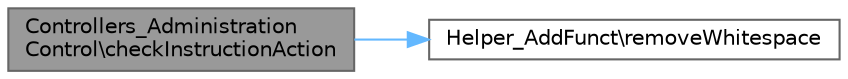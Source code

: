 digraph "Controllers_AdministrationControl\checkInstructionAction"
{
 // LATEX_PDF_SIZE
  bgcolor="transparent";
  edge [fontname=Helvetica,fontsize=10,labelfontname=Helvetica,labelfontsize=10];
  node [fontname=Helvetica,fontsize=10,shape=box,height=0.2,width=0.4];
  rankdir="LR";
  Node1 [id="Node000001",label="Controllers_Administration\lControl\\checkInstructionAction",height=0.2,width=0.4,color="gray40", fillcolor="grey60", style="filled", fontcolor="black",tooltip="Checks if an instruction exists for a given barcode and side."];
  Node1 -> Node2 [id="edge1_Node000001_Node000002",color="steelblue1",style="solid",tooltip=" "];
  Node2 [id="Node000002",label="Helper_AddFunct\\removeWhitespace",height=0.2,width=0.4,color="grey40", fillcolor="white", style="filled",URL="$class_helper___add_funct.html#a3d5466d42c3b6b6f7e34abed9fe6f416",tooltip="Removes all whitespace from a string."];
}
